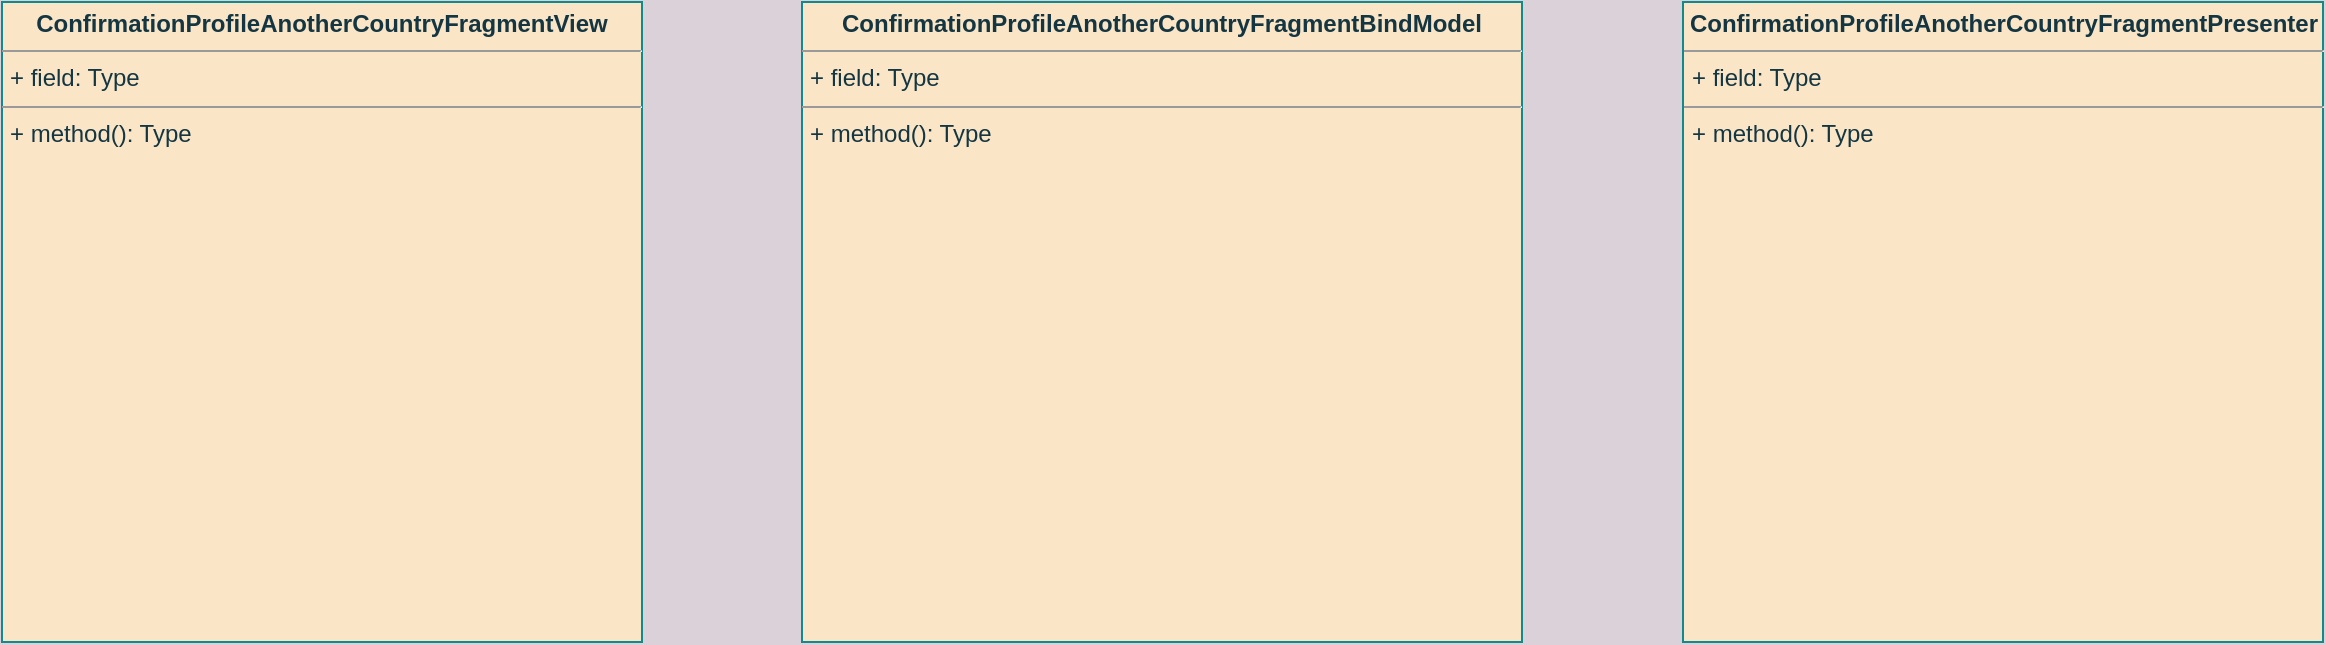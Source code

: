<mxfile version="17.4.5" type="github">
  <diagram id="hZ0eqUO0tjvKLp5JY12B" name="Page-1">
    <mxGraphModel dx="1113" dy="753" grid="1" gridSize="10" guides="1" tooltips="1" connect="1" arrows="1" fold="1" page="1" pageScale="1" pageWidth="827" pageHeight="1169" background="#DAD2D8" math="0" shadow="0">
      <root>
        <mxCell id="0" />
        <mxCell id="1" parent="0" />
        <mxCell id="cyVeiYbiuuybUlAEG6Qh-1" value="&lt;p style=&quot;margin: 0px ; margin-top: 4px ; text-align: center&quot;&gt;&lt;b&gt;ConfirmationProfileAnotherCountryFragmentView&lt;/b&gt;&lt;/p&gt;&lt;hr size=&quot;1&quot;&gt;&lt;p style=&quot;margin: 0px ; margin-left: 4px&quot;&gt;+ field: Type&lt;/p&gt;&lt;hr size=&quot;1&quot;&gt;&lt;p style=&quot;margin: 0px ; margin-left: 4px&quot;&gt;+ method(): Type&lt;/p&gt;" style="verticalAlign=top;align=left;overflow=fill;fontSize=12;fontFamily=Helvetica;html=1;rounded=0;sketch=0;fontColor=#143642;strokeColor=#0F8B8D;fillColor=#FAE5C7;" vertex="1" parent="1">
          <mxGeometry x="80" y="80" width="320" height="320" as="geometry" />
        </mxCell>
        <mxCell id="cyVeiYbiuuybUlAEG6Qh-2" value="&lt;p style=&quot;margin: 0px ; margin-top: 4px ; text-align: center&quot;&gt;&lt;b&gt;ConfirmationProfileAnotherCountryFragmentPresenter&lt;/b&gt;&lt;/p&gt;&lt;hr size=&quot;1&quot;&gt;&lt;p style=&quot;margin: 0px ; margin-left: 4px&quot;&gt;+ field: Type&lt;/p&gt;&lt;hr size=&quot;1&quot;&gt;&lt;p style=&quot;margin: 0px ; margin-left: 4px&quot;&gt;+ method(): Type&lt;/p&gt;" style="verticalAlign=top;align=left;overflow=fill;fontSize=12;fontFamily=Helvetica;html=1;rounded=0;sketch=0;fontColor=#143642;strokeColor=#0F8B8D;fillColor=#FAE5C7;" vertex="1" parent="1">
          <mxGeometry x="920.5" y="80" width="320" height="320" as="geometry" />
        </mxCell>
        <mxCell id="cyVeiYbiuuybUlAEG6Qh-3" value="&lt;p style=&quot;margin: 0px ; margin-top: 4px ; text-align: center&quot;&gt;&lt;b&gt;ConfirmationProfileAnotherCountryFragmentBindModel&lt;/b&gt;&lt;/p&gt;&lt;hr size=&quot;1&quot;&gt;&lt;p style=&quot;margin: 0px ; margin-left: 4px&quot;&gt;+ field: Type&lt;/p&gt;&lt;hr size=&quot;1&quot;&gt;&lt;p style=&quot;margin: 0px ; margin-left: 4px&quot;&gt;+ method(): Type&lt;/p&gt;" style="verticalAlign=top;align=left;overflow=fill;fontSize=12;fontFamily=Helvetica;html=1;rounded=0;sketch=0;fontColor=#143642;strokeColor=#0F8B8D;fillColor=#FAE5C7;" vertex="1" parent="1">
          <mxGeometry x="480" y="80" width="360" height="320" as="geometry" />
        </mxCell>
      </root>
    </mxGraphModel>
  </diagram>
</mxfile>
